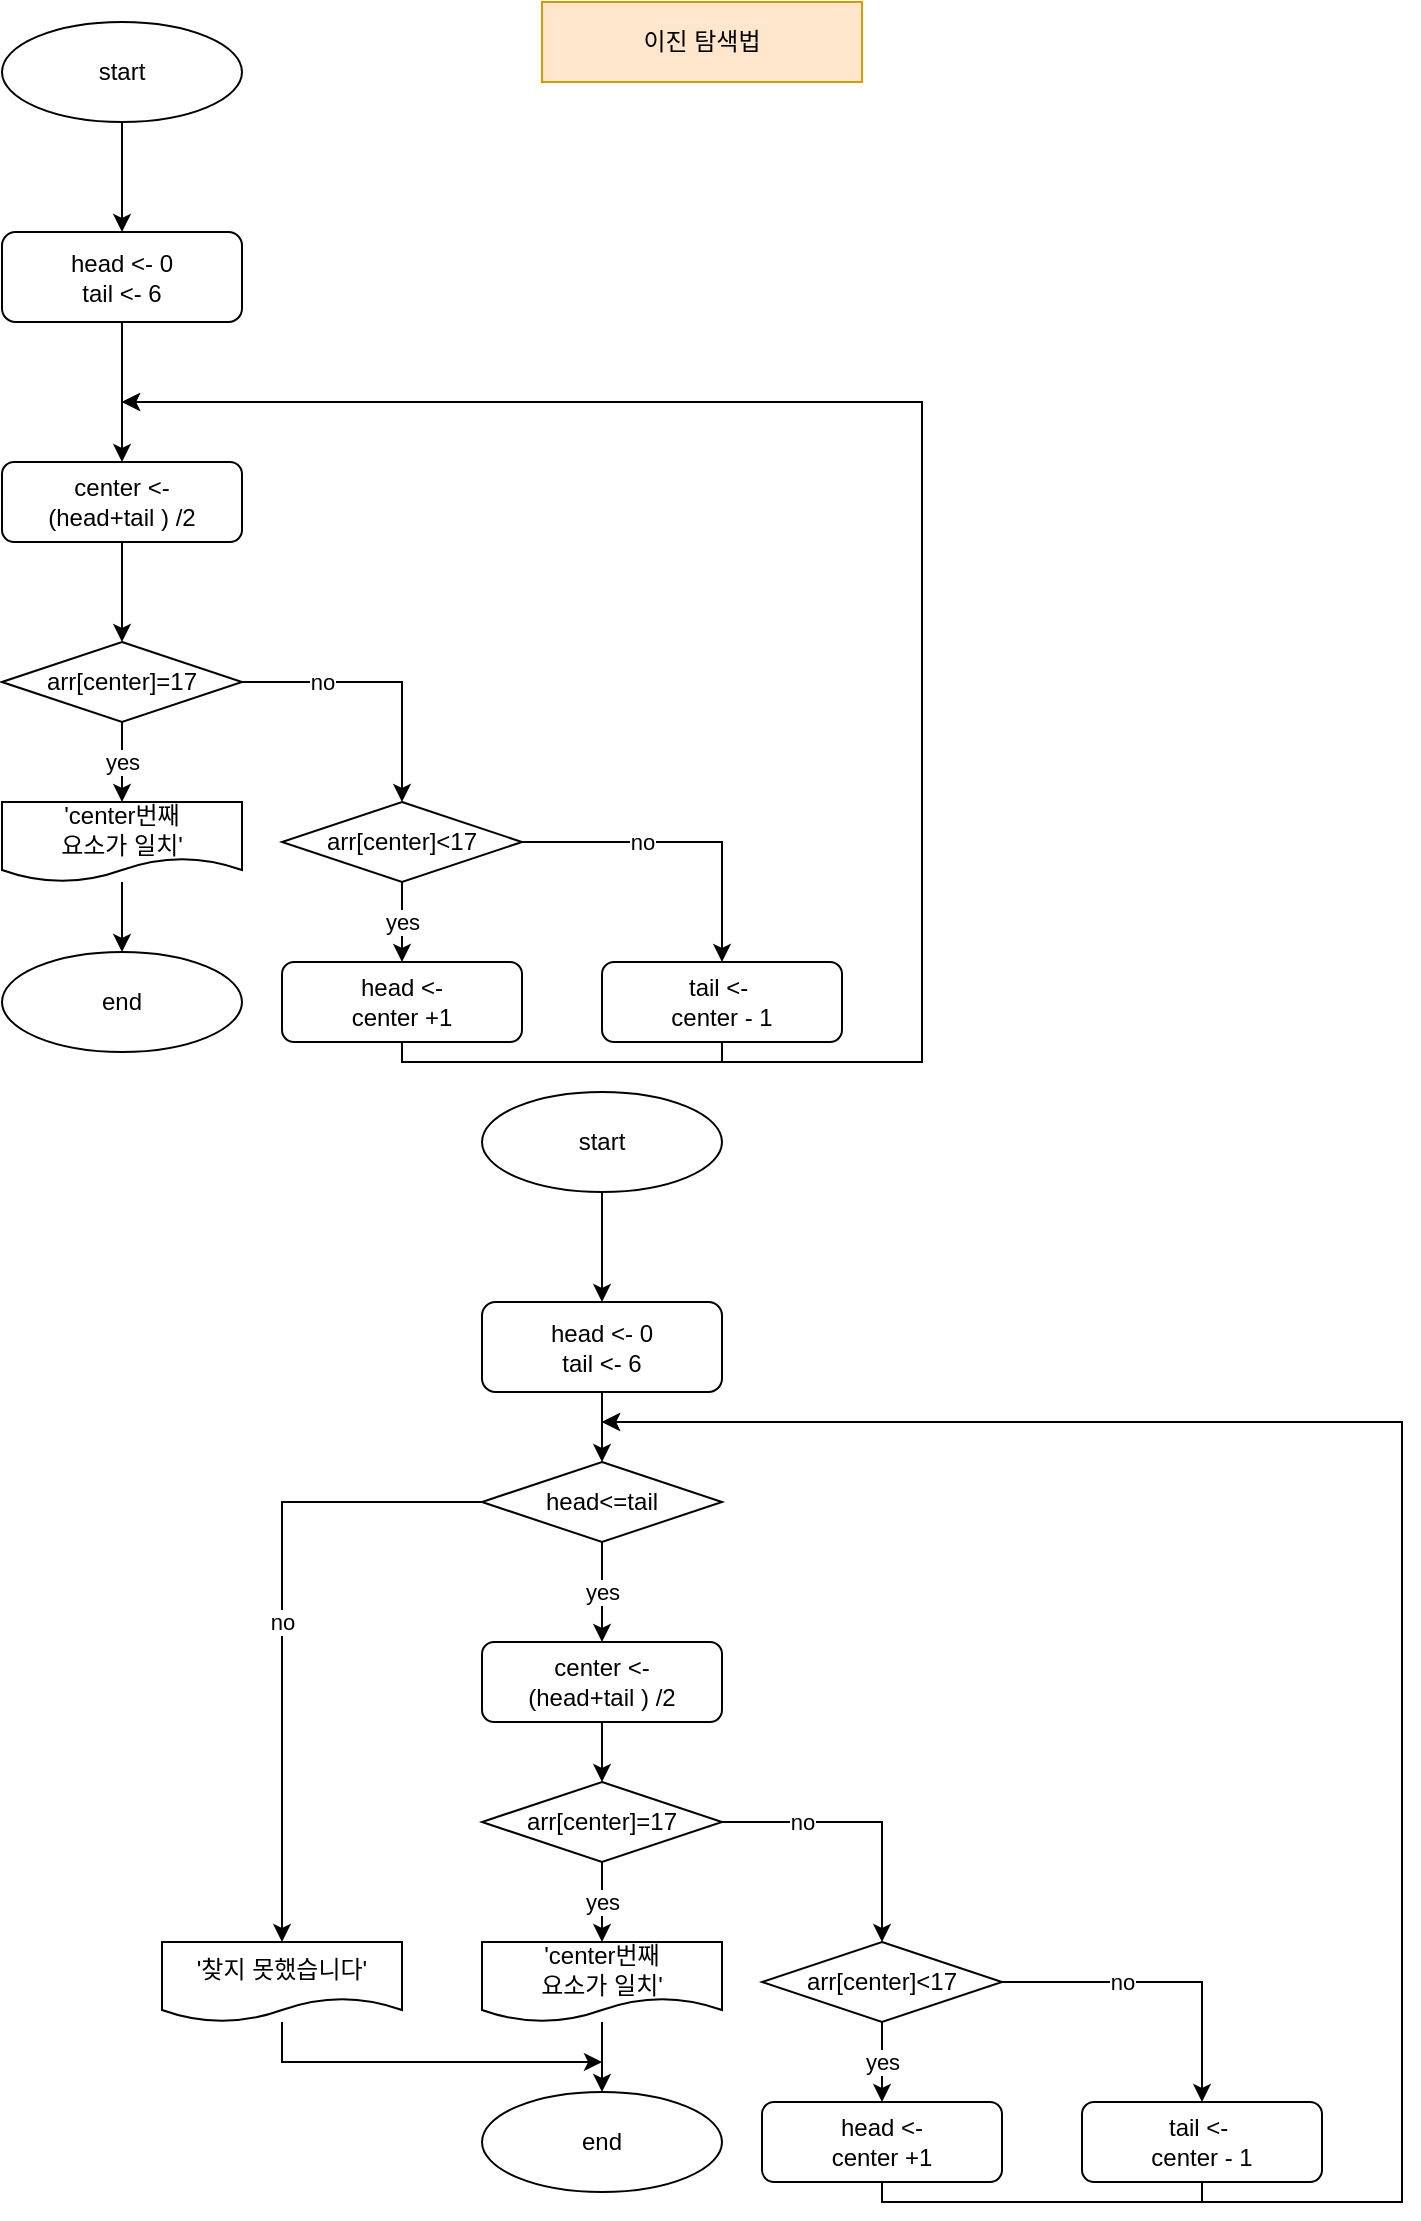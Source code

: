 <mxfile version="16.4.0" type="device"><diagram id="QE8LeXAcvW2riEaShzFC" name="페이지-1"><mxGraphModel dx="508" dy="645" grid="1" gridSize="10" guides="1" tooltips="1" connect="1" arrows="1" fold="1" page="1" pageScale="1" pageWidth="827" pageHeight="1169" math="0" shadow="0"><root><mxCell id="0"/><mxCell id="1" parent="0"/><mxCell id="lOkJV1PPlYzQMb73i1YL-1" value="이진 탐색법" style="rounded=0;whiteSpace=wrap;html=1;fillColor=#ffe6cc;strokeColor=#d79b00;" vertex="1" parent="1"><mxGeometry x="320" y="40" width="160" height="40" as="geometry"/></mxCell><mxCell id="lOkJV1PPlYzQMb73i1YL-167" value="" style="edgeStyle=orthogonalEdgeStyle;rounded=0;orthogonalLoop=1;jettySize=auto;html=1;" edge="1" parent="1" source="lOkJV1PPlYzQMb73i1YL-160" target="lOkJV1PPlYzQMb73i1YL-166"><mxGeometry relative="1" as="geometry"/></mxCell><mxCell id="lOkJV1PPlYzQMb73i1YL-160" value="start" style="ellipse;whiteSpace=wrap;html=1;" vertex="1" parent="1"><mxGeometry x="50" y="50" width="120" height="50" as="geometry"/></mxCell><mxCell id="lOkJV1PPlYzQMb73i1YL-169" style="edgeStyle=orthogonalEdgeStyle;rounded=0;orthogonalLoop=1;jettySize=auto;html=1;" edge="1" parent="1" source="lOkJV1PPlYzQMb73i1YL-166" target="lOkJV1PPlYzQMb73i1YL-168"><mxGeometry relative="1" as="geometry"/></mxCell><mxCell id="lOkJV1PPlYzQMb73i1YL-166" value="head &amp;lt;- 0&lt;br&gt;tail &amp;lt;- 6" style="rounded=1;whiteSpace=wrap;html=1;" vertex="1" parent="1"><mxGeometry x="50" y="155" width="120" height="45" as="geometry"/></mxCell><mxCell id="lOkJV1PPlYzQMb73i1YL-170" style="edgeStyle=orthogonalEdgeStyle;rounded=0;orthogonalLoop=1;jettySize=auto;html=1;" edge="1" parent="1" source="lOkJV1PPlYzQMb73i1YL-168" target="lOkJV1PPlYzQMb73i1YL-171"><mxGeometry relative="1" as="geometry"><mxPoint x="110" y="370" as="targetPoint"/></mxGeometry></mxCell><mxCell id="lOkJV1PPlYzQMb73i1YL-168" value="center &amp;lt;-&lt;br&gt;(head+tail ) /2" style="rounded=1;whiteSpace=wrap;html=1;" vertex="1" parent="1"><mxGeometry x="50" y="270" width="120" height="40" as="geometry"/></mxCell><mxCell id="lOkJV1PPlYzQMb73i1YL-173" value="yes" style="edgeStyle=orthogonalEdgeStyle;rounded=0;orthogonalLoop=1;jettySize=auto;html=1;" edge="1" parent="1" source="lOkJV1PPlYzQMb73i1YL-171" target="lOkJV1PPlYzQMb73i1YL-172"><mxGeometry relative="1" as="geometry"/></mxCell><mxCell id="lOkJV1PPlYzQMb73i1YL-175" value="no" style="edgeStyle=orthogonalEdgeStyle;rounded=0;orthogonalLoop=1;jettySize=auto;html=1;entryX=0.5;entryY=0;entryDx=0;entryDy=0;" edge="1" parent="1" source="lOkJV1PPlYzQMb73i1YL-171" target="lOkJV1PPlYzQMb73i1YL-174"><mxGeometry x="-0.427" relative="1" as="geometry"><mxPoint as="offset"/></mxGeometry></mxCell><mxCell id="lOkJV1PPlYzQMb73i1YL-171" value="arr[center]=17" style="rhombus;whiteSpace=wrap;html=1;" vertex="1" parent="1"><mxGeometry x="50" y="360" width="120" height="40" as="geometry"/></mxCell><mxCell id="lOkJV1PPlYzQMb73i1YL-181" style="edgeStyle=orthogonalEdgeStyle;rounded=0;orthogonalLoop=1;jettySize=auto;html=1;" edge="1" parent="1" source="lOkJV1PPlYzQMb73i1YL-172" target="lOkJV1PPlYzQMb73i1YL-180"><mxGeometry relative="1" as="geometry"/></mxCell><mxCell id="lOkJV1PPlYzQMb73i1YL-172" value="'center번째&lt;br&gt;요소가 일치'" style="shape=document;whiteSpace=wrap;html=1;boundedLbl=1;" vertex="1" parent="1"><mxGeometry x="50" y="440" width="120" height="40" as="geometry"/></mxCell><mxCell id="lOkJV1PPlYzQMb73i1YL-177" value="yes" style="edgeStyle=orthogonalEdgeStyle;rounded=0;orthogonalLoop=1;jettySize=auto;html=1;" edge="1" parent="1" source="lOkJV1PPlYzQMb73i1YL-174" target="lOkJV1PPlYzQMb73i1YL-176"><mxGeometry relative="1" as="geometry"/></mxCell><mxCell id="lOkJV1PPlYzQMb73i1YL-179" value="no" style="edgeStyle=orthogonalEdgeStyle;rounded=0;orthogonalLoop=1;jettySize=auto;html=1;entryX=0.5;entryY=0;entryDx=0;entryDy=0;" edge="1" parent="1" source="lOkJV1PPlYzQMb73i1YL-174" target="lOkJV1PPlYzQMb73i1YL-178"><mxGeometry x="-0.249" relative="1" as="geometry"><mxPoint as="offset"/></mxGeometry></mxCell><mxCell id="lOkJV1PPlYzQMb73i1YL-174" value="arr[center]&amp;lt;17" style="rhombus;whiteSpace=wrap;html=1;" vertex="1" parent="1"><mxGeometry x="190" y="440" width="120" height="40" as="geometry"/></mxCell><mxCell id="lOkJV1PPlYzQMb73i1YL-183" style="edgeStyle=orthogonalEdgeStyle;rounded=0;orthogonalLoop=1;jettySize=auto;html=1;" edge="1" parent="1" source="lOkJV1PPlYzQMb73i1YL-176"><mxGeometry relative="1" as="geometry"><mxPoint x="110" y="240" as="targetPoint"/><Array as="points"><mxPoint x="250" y="570"/><mxPoint x="510" y="570"/><mxPoint x="510" y="240"/></Array></mxGeometry></mxCell><mxCell id="lOkJV1PPlYzQMb73i1YL-176" value="head &amp;lt;-&lt;br&gt;center +1" style="rounded=1;whiteSpace=wrap;html=1;" vertex="1" parent="1"><mxGeometry x="190" y="520" width="120" height="40" as="geometry"/></mxCell><mxCell id="lOkJV1PPlYzQMb73i1YL-182" style="edgeStyle=orthogonalEdgeStyle;rounded=0;orthogonalLoop=1;jettySize=auto;html=1;exitX=0.5;exitY=1;exitDx=0;exitDy=0;" edge="1" parent="1" source="lOkJV1PPlYzQMb73i1YL-178"><mxGeometry relative="1" as="geometry"><mxPoint x="110" y="240" as="targetPoint"/><mxPoint x="410" y="580" as="sourcePoint"/><Array as="points"><mxPoint x="410" y="570"/><mxPoint x="510" y="570"/><mxPoint x="510" y="240"/></Array></mxGeometry></mxCell><mxCell id="lOkJV1PPlYzQMb73i1YL-178" value="tail &amp;lt;-&amp;nbsp;&lt;br&gt;center - 1" style="rounded=1;whiteSpace=wrap;html=1;" vertex="1" parent="1"><mxGeometry x="350" y="520" width="120" height="40" as="geometry"/></mxCell><mxCell id="lOkJV1PPlYzQMb73i1YL-180" value="end" style="ellipse;whiteSpace=wrap;html=1;" vertex="1" parent="1"><mxGeometry x="50" y="515" width="120" height="50" as="geometry"/></mxCell><mxCell id="lOkJV1PPlYzQMb73i1YL-184" value="" style="edgeStyle=orthogonalEdgeStyle;rounded=0;orthogonalLoop=1;jettySize=auto;html=1;" edge="1" source="lOkJV1PPlYzQMb73i1YL-185" target="lOkJV1PPlYzQMb73i1YL-187" parent="1"><mxGeometry relative="1" as="geometry"/></mxCell><mxCell id="lOkJV1PPlYzQMb73i1YL-185" value="start" style="ellipse;whiteSpace=wrap;html=1;" vertex="1" parent="1"><mxGeometry x="290" y="585" width="120" height="50" as="geometry"/></mxCell><mxCell id="lOkJV1PPlYzQMb73i1YL-207" style="edgeStyle=orthogonalEdgeStyle;rounded=0;orthogonalLoop=1;jettySize=auto;html=1;" edge="1" parent="1" source="lOkJV1PPlYzQMb73i1YL-187" target="lOkJV1PPlYzQMb73i1YL-205"><mxGeometry relative="1" as="geometry"/></mxCell><mxCell id="lOkJV1PPlYzQMb73i1YL-187" value="head &amp;lt;- 0&lt;br&gt;tail &amp;lt;- 6" style="rounded=1;whiteSpace=wrap;html=1;" vertex="1" parent="1"><mxGeometry x="290" y="690" width="120" height="45" as="geometry"/></mxCell><mxCell id="lOkJV1PPlYzQMb73i1YL-188" style="edgeStyle=orthogonalEdgeStyle;rounded=0;orthogonalLoop=1;jettySize=auto;html=1;" edge="1" source="lOkJV1PPlYzQMb73i1YL-189" target="lOkJV1PPlYzQMb73i1YL-192" parent="1"><mxGeometry relative="1" as="geometry"><mxPoint x="350" y="940" as="targetPoint"/></mxGeometry></mxCell><mxCell id="lOkJV1PPlYzQMb73i1YL-189" value="center &amp;lt;-&lt;br&gt;(head+tail ) /2" style="rounded=1;whiteSpace=wrap;html=1;" vertex="1" parent="1"><mxGeometry x="290" y="860" width="120" height="40" as="geometry"/></mxCell><mxCell id="lOkJV1PPlYzQMb73i1YL-190" value="yes" style="edgeStyle=orthogonalEdgeStyle;rounded=0;orthogonalLoop=1;jettySize=auto;html=1;" edge="1" source="lOkJV1PPlYzQMb73i1YL-192" target="lOkJV1PPlYzQMb73i1YL-194" parent="1"><mxGeometry relative="1" as="geometry"/></mxCell><mxCell id="lOkJV1PPlYzQMb73i1YL-191" value="no" style="edgeStyle=orthogonalEdgeStyle;rounded=0;orthogonalLoop=1;jettySize=auto;html=1;entryX=0.5;entryY=0;entryDx=0;entryDy=0;" edge="1" source="lOkJV1PPlYzQMb73i1YL-192" target="lOkJV1PPlYzQMb73i1YL-197" parent="1"><mxGeometry x="-0.427" relative="1" as="geometry"><mxPoint as="offset"/></mxGeometry></mxCell><mxCell id="lOkJV1PPlYzQMb73i1YL-192" value="arr[center]=17" style="rhombus;whiteSpace=wrap;html=1;" vertex="1" parent="1"><mxGeometry x="290" y="930" width="120" height="40" as="geometry"/></mxCell><mxCell id="lOkJV1PPlYzQMb73i1YL-193" style="edgeStyle=orthogonalEdgeStyle;rounded=0;orthogonalLoop=1;jettySize=auto;html=1;" edge="1" source="lOkJV1PPlYzQMb73i1YL-194" target="lOkJV1PPlYzQMb73i1YL-202" parent="1"><mxGeometry relative="1" as="geometry"/></mxCell><mxCell id="lOkJV1PPlYzQMb73i1YL-194" value="'center번째&lt;br&gt;요소가 일치'" style="shape=document;whiteSpace=wrap;html=1;boundedLbl=1;" vertex="1" parent="1"><mxGeometry x="290" y="1010" width="120" height="40" as="geometry"/></mxCell><mxCell id="lOkJV1PPlYzQMb73i1YL-195" value="yes" style="edgeStyle=orthogonalEdgeStyle;rounded=0;orthogonalLoop=1;jettySize=auto;html=1;" edge="1" source="lOkJV1PPlYzQMb73i1YL-197" target="lOkJV1PPlYzQMb73i1YL-199" parent="1"><mxGeometry relative="1" as="geometry"/></mxCell><mxCell id="lOkJV1PPlYzQMb73i1YL-196" value="no" style="edgeStyle=orthogonalEdgeStyle;rounded=0;orthogonalLoop=1;jettySize=auto;html=1;entryX=0.5;entryY=0;entryDx=0;entryDy=0;" edge="1" source="lOkJV1PPlYzQMb73i1YL-197" target="lOkJV1PPlYzQMb73i1YL-201" parent="1"><mxGeometry x="-0.249" relative="1" as="geometry"><mxPoint as="offset"/></mxGeometry></mxCell><mxCell id="lOkJV1PPlYzQMb73i1YL-197" value="arr[center]&amp;lt;17" style="rhombus;whiteSpace=wrap;html=1;" vertex="1" parent="1"><mxGeometry x="430" y="1010" width="120" height="40" as="geometry"/></mxCell><mxCell id="lOkJV1PPlYzQMb73i1YL-198" style="edgeStyle=orthogonalEdgeStyle;rounded=0;orthogonalLoop=1;jettySize=auto;html=1;" edge="1" source="lOkJV1PPlYzQMb73i1YL-199" parent="1"><mxGeometry relative="1" as="geometry"><mxPoint x="350" y="750" as="targetPoint"/><Array as="points"><mxPoint x="490" y="1140"/><mxPoint x="750" y="1140"/><mxPoint x="750" y="750"/><mxPoint x="500" y="750"/></Array></mxGeometry></mxCell><mxCell id="lOkJV1PPlYzQMb73i1YL-199" value="head &amp;lt;-&lt;br&gt;center +1" style="rounded=1;whiteSpace=wrap;html=1;" vertex="1" parent="1"><mxGeometry x="430" y="1090" width="120" height="40" as="geometry"/></mxCell><mxCell id="lOkJV1PPlYzQMb73i1YL-200" style="edgeStyle=orthogonalEdgeStyle;rounded=0;orthogonalLoop=1;jettySize=auto;html=1;exitX=0.5;exitY=1;exitDx=0;exitDy=0;" edge="1" source="lOkJV1PPlYzQMb73i1YL-201" parent="1"><mxGeometry relative="1" as="geometry"><mxPoint x="350" y="750" as="targetPoint"/><mxPoint x="650" y="1150" as="sourcePoint"/><Array as="points"><mxPoint x="650" y="1140"/><mxPoint x="750" y="1140"/><mxPoint x="750" y="750"/><mxPoint x="500" y="750"/></Array></mxGeometry></mxCell><mxCell id="lOkJV1PPlYzQMb73i1YL-201" value="tail &amp;lt;-&amp;nbsp;&lt;br&gt;center - 1" style="rounded=1;whiteSpace=wrap;html=1;" vertex="1" parent="1"><mxGeometry x="590" y="1090" width="120" height="40" as="geometry"/></mxCell><mxCell id="lOkJV1PPlYzQMb73i1YL-202" value="end" style="ellipse;whiteSpace=wrap;html=1;" vertex="1" parent="1"><mxGeometry x="290" y="1085" width="120" height="50" as="geometry"/></mxCell><mxCell id="lOkJV1PPlYzQMb73i1YL-204" style="edgeStyle=orthogonalEdgeStyle;rounded=0;orthogonalLoop=1;jettySize=auto;html=1;" edge="1" parent="1" source="lOkJV1PPlYzQMb73i1YL-203"><mxGeometry relative="1" as="geometry"><mxPoint x="350" y="1070" as="targetPoint"/><Array as="points"><mxPoint x="190" y="1070"/></Array></mxGeometry></mxCell><mxCell id="lOkJV1PPlYzQMb73i1YL-203" value="'찾지 못했습니다'" style="shape=document;whiteSpace=wrap;html=1;boundedLbl=1;" vertex="1" parent="1"><mxGeometry x="130" y="1010" width="120" height="40" as="geometry"/></mxCell><mxCell id="lOkJV1PPlYzQMb73i1YL-206" value="yes" style="edgeStyle=orthogonalEdgeStyle;rounded=0;orthogonalLoop=1;jettySize=auto;html=1;entryX=0.5;entryY=0;entryDx=0;entryDy=0;" edge="1" parent="1" source="lOkJV1PPlYzQMb73i1YL-205" target="lOkJV1PPlYzQMb73i1YL-189"><mxGeometry relative="1" as="geometry"/></mxCell><mxCell id="lOkJV1PPlYzQMb73i1YL-208" value="no" style="edgeStyle=orthogonalEdgeStyle;rounded=0;orthogonalLoop=1;jettySize=auto;html=1;" edge="1" parent="1" source="lOkJV1PPlYzQMb73i1YL-205" target="lOkJV1PPlYzQMb73i1YL-203"><mxGeometry relative="1" as="geometry"/></mxCell><mxCell id="lOkJV1PPlYzQMb73i1YL-205" value="head&amp;lt;=tail" style="rhombus;whiteSpace=wrap;html=1;" vertex="1" parent="1"><mxGeometry x="290" y="770" width="120" height="40" as="geometry"/></mxCell></root></mxGraphModel></diagram></mxfile>
